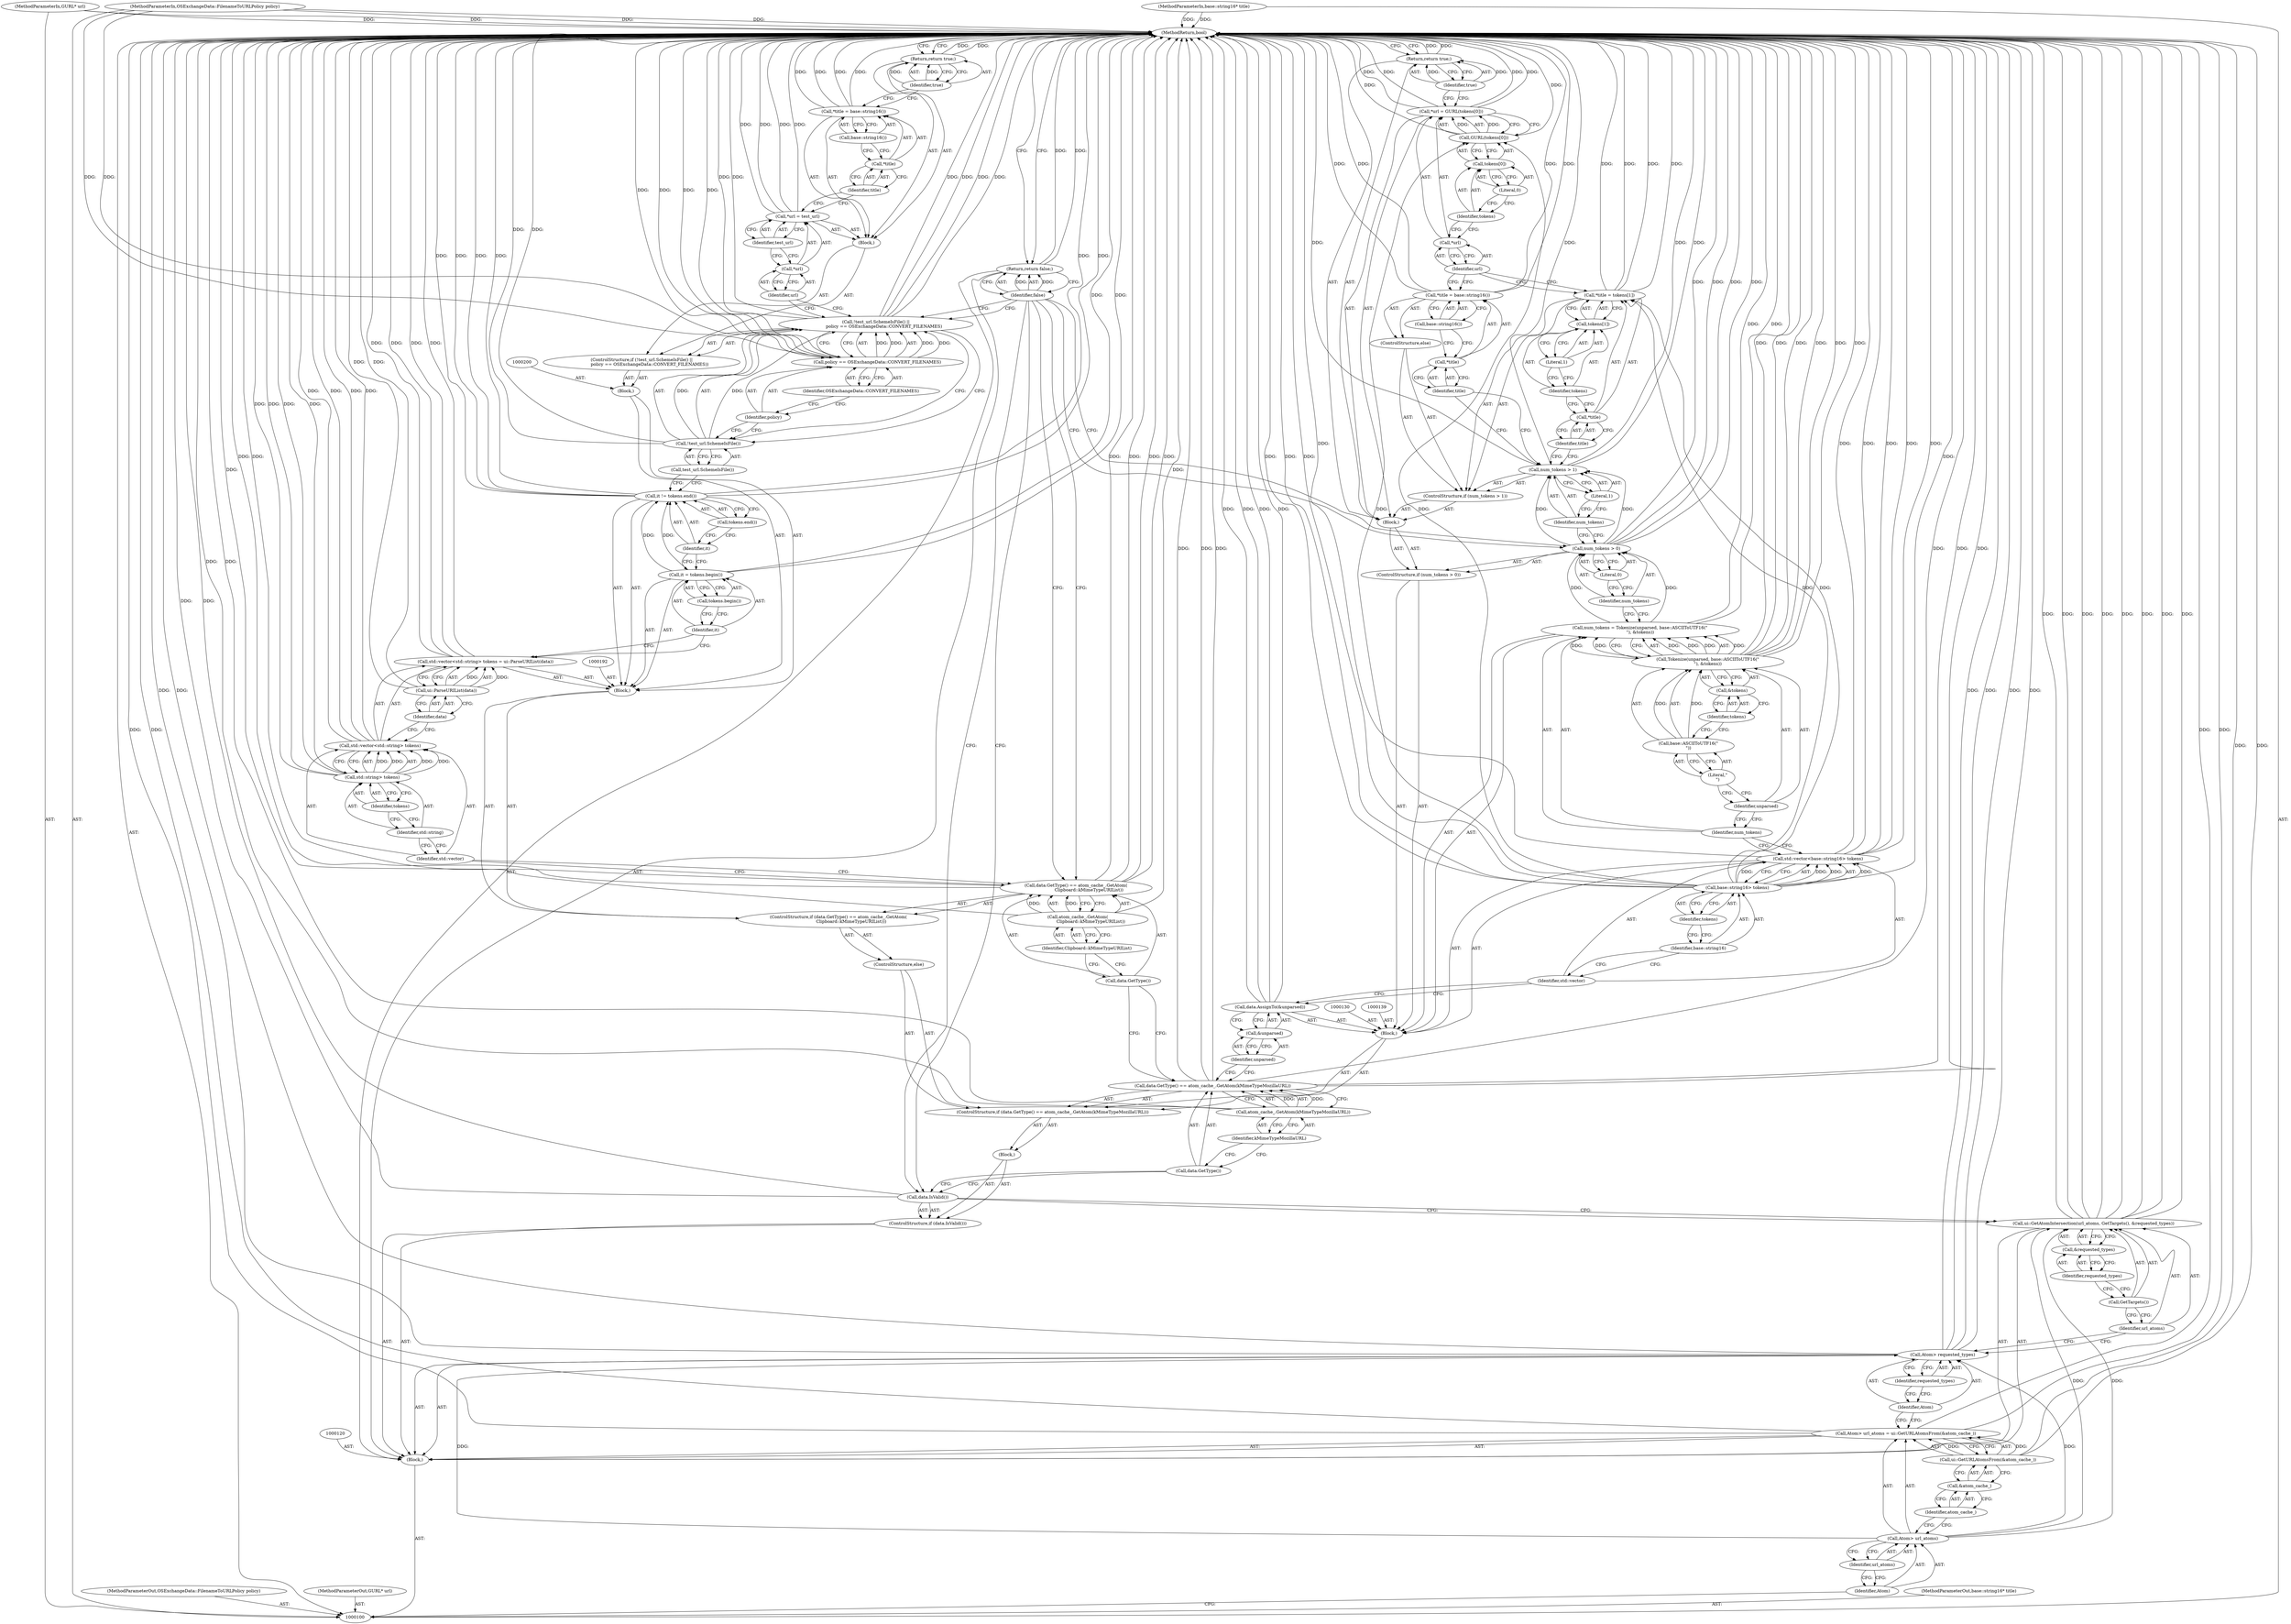 digraph "0_Chrome_1161a49d663dd395bd639549c2dfe7324f847938_8" {
"1000221" [label="(MethodReturn,bool)"];
"1000121" [label="(ControlStructure,if (data.IsValid()))"];
"1000123" [label="(Block,)"];
"1000122" [label="(Call,data.IsValid())"];
"1000127" [label="(Call,atom_cache_.GetAtom(kMimeTypeMozillaURL))"];
"1000124" [label="(ControlStructure,if (data.GetType() == atom_cache_.GetAtom(kMimeTypeMozillaURL)))"];
"1000128" [label="(Identifier,kMimeTypeMozillaURL)"];
"1000125" [label="(Call,data.GetType() == atom_cache_.GetAtom(kMimeTypeMozillaURL))"];
"1000126" [label="(Call,data.GetType())"];
"1000132" [label="(Call,&unparsed)"];
"1000133" [label="(Identifier,unparsed)"];
"1000131" [label="(Call,data.AssignTo(&unparsed))"];
"1000136" [label="(Call,base::string16> tokens)"];
"1000137" [label="(Identifier,base::string16)"];
"1000138" [label="(Identifier,tokens)"];
"1000134" [label="(Call,std::vector<base::string16> tokens)"];
"1000135" [label="(Identifier,std::vector)"];
"1000140" [label="(Call,num_tokens = Tokenize(unparsed, base::ASCIIToUTF16(\"\n\"), &tokens))"];
"1000141" [label="(Identifier,num_tokens)"];
"1000142" [label="(Call,Tokenize(unparsed, base::ASCIIToUTF16(\"\n\"), &tokens))"];
"1000143" [label="(Identifier,unparsed)"];
"1000144" [label="(Call,base::ASCIIToUTF16(\"\n\"))"];
"1000129" [label="(Block,)"];
"1000145" [label="(Literal,\"\n\")"];
"1000146" [label="(Call,&tokens)"];
"1000147" [label="(Identifier,tokens)"];
"1000149" [label="(Call,num_tokens > 0)"];
"1000150" [label="(Identifier,num_tokens)"];
"1000151" [label="(Literal,0)"];
"1000152" [label="(Block,)"];
"1000148" [label="(ControlStructure,if (num_tokens > 0))"];
"1000154" [label="(Call,num_tokens > 1)"];
"1000155" [label="(Identifier,num_tokens)"];
"1000156" [label="(Literal,1)"];
"1000153" [label="(ControlStructure,if (num_tokens > 1))"];
"1000101" [label="(MethodParameterIn,OSExchangeData::FilenameToURLPolicy policy)"];
"1000340" [label="(MethodParameterOut,OSExchangeData::FilenameToURLPolicy policy)"];
"1000157" [label="(Call,*title = tokens[1])"];
"1000158" [label="(Call,*title)"];
"1000159" [label="(Identifier,title)"];
"1000160" [label="(Call,tokens[1])"];
"1000161" [label="(Identifier,tokens)"];
"1000162" [label="(Literal,1)"];
"1000163" [label="(ControlStructure,else)"];
"1000164" [label="(Call,*title = base::string16())"];
"1000165" [label="(Call,*title)"];
"1000166" [label="(Identifier,title)"];
"1000167" [label="(Call,base::string16())"];
"1000171" [label="(Call,GURL(tokens[0]))"];
"1000172" [label="(Call,tokens[0])"];
"1000173" [label="(Identifier,tokens)"];
"1000174" [label="(Literal,0)"];
"1000168" [label="(Call,*url = GURL(tokens[0]))"];
"1000169" [label="(Call,*url)"];
"1000170" [label="(Identifier,url)"];
"1000176" [label="(Identifier,true)"];
"1000175" [label="(Return,return true;)"];
"1000178" [label="(ControlStructure,if (data.GetType() == atom_cache_.GetAtom(\n                   Clipboard::kMimeTypeURIList)))"];
"1000179" [label="(Call,data.GetType() == atom_cache_.GetAtom(\n                   Clipboard::kMimeTypeURIList))"];
"1000180" [label="(Call,data.GetType())"];
"1000181" [label="(Call,atom_cache_.GetAtom(\n                   Clipboard::kMimeTypeURIList))"];
"1000177" [label="(ControlStructure,else)"];
"1000182" [label="(Identifier,Clipboard::kMimeTypeURIList)"];
"1000187" [label="(Call,std::string> tokens)"];
"1000188" [label="(Identifier,std::string)"];
"1000189" [label="(Identifier,tokens)"];
"1000190" [label="(Call,ui::ParseURIList(data))"];
"1000191" [label="(Identifier,data)"];
"1000184" [label="(Call,std::vector<std::string> tokens = ui::ParseURIList(data))"];
"1000185" [label="(Call,std::vector<std::string> tokens)"];
"1000186" [label="(Identifier,std::vector)"];
"1000102" [label="(MethodParameterIn,GURL* url)"];
"1000341" [label="(MethodParameterOut,GURL* url)"];
"1000183" [label="(Block,)"];
"1000193" [label="(Call,it = tokens.begin())"];
"1000194" [label="(Identifier,it)"];
"1000195" [label="(Call,tokens.begin())"];
"1000196" [label="(Call,it != tokens.end())"];
"1000197" [label="(Identifier,it)"];
"1000198" [label="(Call,tokens.end())"];
"1000199" [label="(Block,)"];
"1000202" [label="(Call,!test_url.SchemeIsFile() ||\n            policy == OSExchangeData::CONVERT_FILENAMES)"];
"1000203" [label="(Call,!test_url.SchemeIsFile())"];
"1000204" [label="(Call,test_url.SchemeIsFile())"];
"1000201" [label="(ControlStructure,if (!test_url.SchemeIsFile() ||\n            policy == OSExchangeData::CONVERT_FILENAMES))"];
"1000205" [label="(Call,policy == OSExchangeData::CONVERT_FILENAMES)"];
"1000206" [label="(Identifier,policy)"];
"1000207" [label="(Identifier,OSExchangeData::CONVERT_FILENAMES)"];
"1000208" [label="(Block,)"];
"1000209" [label="(Call,*url = test_url)"];
"1000210" [label="(Call,*url)"];
"1000211" [label="(Identifier,url)"];
"1000212" [label="(Identifier,test_url)"];
"1000213" [label="(Call,*title = base::string16())"];
"1000214" [label="(Call,*title)"];
"1000215" [label="(Identifier,title)"];
"1000216" [label="(Call,base::string16())"];
"1000217" [label="(Return,return true;)"];
"1000218" [label="(Identifier,true)"];
"1000104" [label="(Block,)"];
"1000103" [label="(MethodParameterIn,base::string16* title)"];
"1000342" [label="(MethodParameterOut,base::string16* title)"];
"1000219" [label="(Return,return false;)"];
"1000220" [label="(Identifier,false)"];
"1000105" [label="(Call,Atom> url_atoms = ui::GetURLAtomsFrom(&atom_cache_))"];
"1000106" [label="(Call,Atom> url_atoms)"];
"1000107" [label="(Identifier,Atom)"];
"1000108" [label="(Identifier,url_atoms)"];
"1000109" [label="(Call,ui::GetURLAtomsFrom(&atom_cache_))"];
"1000110" [label="(Call,&atom_cache_)"];
"1000111" [label="(Identifier,atom_cache_)"];
"1000112" [label="(Call,Atom> requested_types)"];
"1000113" [label="(Identifier,Atom)"];
"1000114" [label="(Identifier,requested_types)"];
"1000115" [label="(Call,ui::GetAtomIntersection(url_atoms, GetTargets(), &requested_types))"];
"1000116" [label="(Identifier,url_atoms)"];
"1000117" [label="(Call,GetTargets())"];
"1000118" [label="(Call,&requested_types)"];
"1000119" [label="(Identifier,requested_types)"];
"1000221" -> "1000100"  [label="AST: "];
"1000221" -> "1000175"  [label="CFG: "];
"1000221" -> "1000217"  [label="CFG: "];
"1000221" -> "1000219"  [label="CFG: "];
"1000217" -> "1000221"  [label="DDG: "];
"1000219" -> "1000221"  [label="DDG: "];
"1000175" -> "1000221"  [label="DDG: "];
"1000125" -> "1000221"  [label="DDG: "];
"1000125" -> "1000221"  [label="DDG: "];
"1000125" -> "1000221"  [label="DDG: "];
"1000184" -> "1000221"  [label="DDG: "];
"1000184" -> "1000221"  [label="DDG: "];
"1000209" -> "1000221"  [label="DDG: "];
"1000209" -> "1000221"  [label="DDG: "];
"1000179" -> "1000221"  [label="DDG: "];
"1000179" -> "1000221"  [label="DDG: "];
"1000179" -> "1000221"  [label="DDG: "];
"1000149" -> "1000221"  [label="DDG: "];
"1000149" -> "1000221"  [label="DDG: "];
"1000115" -> "1000221"  [label="DDG: "];
"1000115" -> "1000221"  [label="DDG: "];
"1000115" -> "1000221"  [label="DDG: "];
"1000115" -> "1000221"  [label="DDG: "];
"1000196" -> "1000221"  [label="DDG: "];
"1000196" -> "1000221"  [label="DDG: "];
"1000196" -> "1000221"  [label="DDG: "];
"1000202" -> "1000221"  [label="DDG: "];
"1000202" -> "1000221"  [label="DDG: "];
"1000202" -> "1000221"  [label="DDG: "];
"1000181" -> "1000221"  [label="DDG: "];
"1000187" -> "1000221"  [label="DDG: "];
"1000187" -> "1000221"  [label="DDG: "];
"1000185" -> "1000221"  [label="DDG: "];
"1000185" -> "1000221"  [label="DDG: "];
"1000171" -> "1000221"  [label="DDG: "];
"1000140" -> "1000221"  [label="DDG: "];
"1000168" -> "1000221"  [label="DDG: "];
"1000168" -> "1000221"  [label="DDG: "];
"1000213" -> "1000221"  [label="DDG: "];
"1000213" -> "1000221"  [label="DDG: "];
"1000112" -> "1000221"  [label="DDG: "];
"1000112" -> "1000221"  [label="DDG: "];
"1000112" -> "1000221"  [label="DDG: "];
"1000157" -> "1000221"  [label="DDG: "];
"1000157" -> "1000221"  [label="DDG: "];
"1000205" -> "1000221"  [label="DDG: "];
"1000205" -> "1000221"  [label="DDG: "];
"1000131" -> "1000221"  [label="DDG: "];
"1000131" -> "1000221"  [label="DDG: "];
"1000193" -> "1000221"  [label="DDG: "];
"1000154" -> "1000221"  [label="DDG: "];
"1000154" -> "1000221"  [label="DDG: "];
"1000142" -> "1000221"  [label="DDG: "];
"1000142" -> "1000221"  [label="DDG: "];
"1000142" -> "1000221"  [label="DDG: "];
"1000164" -> "1000221"  [label="DDG: "];
"1000164" -> "1000221"  [label="DDG: "];
"1000134" -> "1000221"  [label="DDG: "];
"1000134" -> "1000221"  [label="DDG: "];
"1000134" -> "1000221"  [label="DDG: "];
"1000103" -> "1000221"  [label="DDG: "];
"1000190" -> "1000221"  [label="DDG: "];
"1000102" -> "1000221"  [label="DDG: "];
"1000101" -> "1000221"  [label="DDG: "];
"1000109" -> "1000221"  [label="DDG: "];
"1000122" -> "1000221"  [label="DDG: "];
"1000127" -> "1000221"  [label="DDG: "];
"1000136" -> "1000221"  [label="DDG: "];
"1000136" -> "1000221"  [label="DDG: "];
"1000105" -> "1000221"  [label="DDG: "];
"1000105" -> "1000221"  [label="DDG: "];
"1000203" -> "1000221"  [label="DDG: "];
"1000121" -> "1000104"  [label="AST: "];
"1000122" -> "1000121"  [label="AST: "];
"1000123" -> "1000121"  [label="AST: "];
"1000123" -> "1000121"  [label="AST: "];
"1000124" -> "1000123"  [label="AST: "];
"1000122" -> "1000121"  [label="AST: "];
"1000122" -> "1000115"  [label="CFG: "];
"1000126" -> "1000122"  [label="CFG: "];
"1000220" -> "1000122"  [label="CFG: "];
"1000122" -> "1000221"  [label="DDG: "];
"1000127" -> "1000125"  [label="AST: "];
"1000127" -> "1000128"  [label="CFG: "];
"1000128" -> "1000127"  [label="AST: "];
"1000125" -> "1000127"  [label="CFG: "];
"1000127" -> "1000221"  [label="DDG: "];
"1000127" -> "1000125"  [label="DDG: "];
"1000124" -> "1000123"  [label="AST: "];
"1000125" -> "1000124"  [label="AST: "];
"1000129" -> "1000124"  [label="AST: "];
"1000177" -> "1000124"  [label="AST: "];
"1000128" -> "1000127"  [label="AST: "];
"1000128" -> "1000126"  [label="CFG: "];
"1000127" -> "1000128"  [label="CFG: "];
"1000125" -> "1000124"  [label="AST: "];
"1000125" -> "1000127"  [label="CFG: "];
"1000126" -> "1000125"  [label="AST: "];
"1000127" -> "1000125"  [label="AST: "];
"1000133" -> "1000125"  [label="CFG: "];
"1000180" -> "1000125"  [label="CFG: "];
"1000125" -> "1000221"  [label="DDG: "];
"1000125" -> "1000221"  [label="DDG: "];
"1000125" -> "1000221"  [label="DDG: "];
"1000127" -> "1000125"  [label="DDG: "];
"1000126" -> "1000125"  [label="AST: "];
"1000126" -> "1000122"  [label="CFG: "];
"1000128" -> "1000126"  [label="CFG: "];
"1000132" -> "1000131"  [label="AST: "];
"1000132" -> "1000133"  [label="CFG: "];
"1000133" -> "1000132"  [label="AST: "];
"1000131" -> "1000132"  [label="CFG: "];
"1000133" -> "1000132"  [label="AST: "];
"1000133" -> "1000125"  [label="CFG: "];
"1000132" -> "1000133"  [label="CFG: "];
"1000131" -> "1000129"  [label="AST: "];
"1000131" -> "1000132"  [label="CFG: "];
"1000132" -> "1000131"  [label="AST: "];
"1000135" -> "1000131"  [label="CFG: "];
"1000131" -> "1000221"  [label="DDG: "];
"1000131" -> "1000221"  [label="DDG: "];
"1000136" -> "1000134"  [label="AST: "];
"1000136" -> "1000138"  [label="CFG: "];
"1000137" -> "1000136"  [label="AST: "];
"1000138" -> "1000136"  [label="AST: "];
"1000134" -> "1000136"  [label="CFG: "];
"1000136" -> "1000221"  [label="DDG: "];
"1000136" -> "1000221"  [label="DDG: "];
"1000136" -> "1000134"  [label="DDG: "];
"1000136" -> "1000134"  [label="DDG: "];
"1000136" -> "1000157"  [label="DDG: "];
"1000136" -> "1000171"  [label="DDG: "];
"1000137" -> "1000136"  [label="AST: "];
"1000137" -> "1000135"  [label="CFG: "];
"1000138" -> "1000137"  [label="CFG: "];
"1000138" -> "1000136"  [label="AST: "];
"1000138" -> "1000137"  [label="CFG: "];
"1000136" -> "1000138"  [label="CFG: "];
"1000134" -> "1000129"  [label="AST: "];
"1000134" -> "1000136"  [label="CFG: "];
"1000135" -> "1000134"  [label="AST: "];
"1000136" -> "1000134"  [label="AST: "];
"1000141" -> "1000134"  [label="CFG: "];
"1000134" -> "1000221"  [label="DDG: "];
"1000134" -> "1000221"  [label="DDG: "];
"1000134" -> "1000221"  [label="DDG: "];
"1000136" -> "1000134"  [label="DDG: "];
"1000136" -> "1000134"  [label="DDG: "];
"1000135" -> "1000134"  [label="AST: "];
"1000135" -> "1000131"  [label="CFG: "];
"1000137" -> "1000135"  [label="CFG: "];
"1000140" -> "1000129"  [label="AST: "];
"1000140" -> "1000142"  [label="CFG: "];
"1000141" -> "1000140"  [label="AST: "];
"1000142" -> "1000140"  [label="AST: "];
"1000150" -> "1000140"  [label="CFG: "];
"1000140" -> "1000221"  [label="DDG: "];
"1000142" -> "1000140"  [label="DDG: "];
"1000142" -> "1000140"  [label="DDG: "];
"1000142" -> "1000140"  [label="DDG: "];
"1000140" -> "1000149"  [label="DDG: "];
"1000141" -> "1000140"  [label="AST: "];
"1000141" -> "1000134"  [label="CFG: "];
"1000143" -> "1000141"  [label="CFG: "];
"1000142" -> "1000140"  [label="AST: "];
"1000142" -> "1000146"  [label="CFG: "];
"1000143" -> "1000142"  [label="AST: "];
"1000144" -> "1000142"  [label="AST: "];
"1000146" -> "1000142"  [label="AST: "];
"1000140" -> "1000142"  [label="CFG: "];
"1000142" -> "1000221"  [label="DDG: "];
"1000142" -> "1000221"  [label="DDG: "];
"1000142" -> "1000221"  [label="DDG: "];
"1000142" -> "1000140"  [label="DDG: "];
"1000142" -> "1000140"  [label="DDG: "];
"1000142" -> "1000140"  [label="DDG: "];
"1000144" -> "1000142"  [label="DDG: "];
"1000143" -> "1000142"  [label="AST: "];
"1000143" -> "1000141"  [label="CFG: "];
"1000145" -> "1000143"  [label="CFG: "];
"1000144" -> "1000142"  [label="AST: "];
"1000144" -> "1000145"  [label="CFG: "];
"1000145" -> "1000144"  [label="AST: "];
"1000147" -> "1000144"  [label="CFG: "];
"1000144" -> "1000142"  [label="DDG: "];
"1000129" -> "1000124"  [label="AST: "];
"1000130" -> "1000129"  [label="AST: "];
"1000131" -> "1000129"  [label="AST: "];
"1000134" -> "1000129"  [label="AST: "];
"1000139" -> "1000129"  [label="AST: "];
"1000140" -> "1000129"  [label="AST: "];
"1000148" -> "1000129"  [label="AST: "];
"1000145" -> "1000144"  [label="AST: "];
"1000145" -> "1000143"  [label="CFG: "];
"1000144" -> "1000145"  [label="CFG: "];
"1000146" -> "1000142"  [label="AST: "];
"1000146" -> "1000147"  [label="CFG: "];
"1000147" -> "1000146"  [label="AST: "];
"1000142" -> "1000146"  [label="CFG: "];
"1000147" -> "1000146"  [label="AST: "];
"1000147" -> "1000144"  [label="CFG: "];
"1000146" -> "1000147"  [label="CFG: "];
"1000149" -> "1000148"  [label="AST: "];
"1000149" -> "1000151"  [label="CFG: "];
"1000150" -> "1000149"  [label="AST: "];
"1000151" -> "1000149"  [label="AST: "];
"1000155" -> "1000149"  [label="CFG: "];
"1000220" -> "1000149"  [label="CFG: "];
"1000149" -> "1000221"  [label="DDG: "];
"1000149" -> "1000221"  [label="DDG: "];
"1000140" -> "1000149"  [label="DDG: "];
"1000149" -> "1000154"  [label="DDG: "];
"1000150" -> "1000149"  [label="AST: "];
"1000150" -> "1000140"  [label="CFG: "];
"1000151" -> "1000150"  [label="CFG: "];
"1000151" -> "1000149"  [label="AST: "];
"1000151" -> "1000150"  [label="CFG: "];
"1000149" -> "1000151"  [label="CFG: "];
"1000152" -> "1000148"  [label="AST: "];
"1000153" -> "1000152"  [label="AST: "];
"1000168" -> "1000152"  [label="AST: "];
"1000175" -> "1000152"  [label="AST: "];
"1000148" -> "1000129"  [label="AST: "];
"1000149" -> "1000148"  [label="AST: "];
"1000152" -> "1000148"  [label="AST: "];
"1000154" -> "1000153"  [label="AST: "];
"1000154" -> "1000156"  [label="CFG: "];
"1000155" -> "1000154"  [label="AST: "];
"1000156" -> "1000154"  [label="AST: "];
"1000159" -> "1000154"  [label="CFG: "];
"1000166" -> "1000154"  [label="CFG: "];
"1000154" -> "1000221"  [label="DDG: "];
"1000154" -> "1000221"  [label="DDG: "];
"1000149" -> "1000154"  [label="DDG: "];
"1000155" -> "1000154"  [label="AST: "];
"1000155" -> "1000149"  [label="CFG: "];
"1000156" -> "1000155"  [label="CFG: "];
"1000156" -> "1000154"  [label="AST: "];
"1000156" -> "1000155"  [label="CFG: "];
"1000154" -> "1000156"  [label="CFG: "];
"1000153" -> "1000152"  [label="AST: "];
"1000154" -> "1000153"  [label="AST: "];
"1000157" -> "1000153"  [label="AST: "];
"1000163" -> "1000153"  [label="AST: "];
"1000101" -> "1000100"  [label="AST: "];
"1000101" -> "1000221"  [label="DDG: "];
"1000101" -> "1000205"  [label="DDG: "];
"1000340" -> "1000100"  [label="AST: "];
"1000157" -> "1000153"  [label="AST: "];
"1000157" -> "1000160"  [label="CFG: "];
"1000158" -> "1000157"  [label="AST: "];
"1000160" -> "1000157"  [label="AST: "];
"1000170" -> "1000157"  [label="CFG: "];
"1000157" -> "1000221"  [label="DDG: "];
"1000157" -> "1000221"  [label="DDG: "];
"1000136" -> "1000157"  [label="DDG: "];
"1000158" -> "1000157"  [label="AST: "];
"1000158" -> "1000159"  [label="CFG: "];
"1000159" -> "1000158"  [label="AST: "];
"1000161" -> "1000158"  [label="CFG: "];
"1000159" -> "1000158"  [label="AST: "];
"1000159" -> "1000154"  [label="CFG: "];
"1000158" -> "1000159"  [label="CFG: "];
"1000160" -> "1000157"  [label="AST: "];
"1000160" -> "1000162"  [label="CFG: "];
"1000161" -> "1000160"  [label="AST: "];
"1000162" -> "1000160"  [label="AST: "];
"1000157" -> "1000160"  [label="CFG: "];
"1000161" -> "1000160"  [label="AST: "];
"1000161" -> "1000158"  [label="CFG: "];
"1000162" -> "1000161"  [label="CFG: "];
"1000162" -> "1000160"  [label="AST: "];
"1000162" -> "1000161"  [label="CFG: "];
"1000160" -> "1000162"  [label="CFG: "];
"1000163" -> "1000153"  [label="AST: "];
"1000164" -> "1000163"  [label="AST: "];
"1000164" -> "1000163"  [label="AST: "];
"1000164" -> "1000167"  [label="CFG: "];
"1000165" -> "1000164"  [label="AST: "];
"1000167" -> "1000164"  [label="AST: "];
"1000170" -> "1000164"  [label="CFG: "];
"1000164" -> "1000221"  [label="DDG: "];
"1000164" -> "1000221"  [label="DDG: "];
"1000165" -> "1000164"  [label="AST: "];
"1000165" -> "1000166"  [label="CFG: "];
"1000166" -> "1000165"  [label="AST: "];
"1000167" -> "1000165"  [label="CFG: "];
"1000166" -> "1000165"  [label="AST: "];
"1000166" -> "1000154"  [label="CFG: "];
"1000165" -> "1000166"  [label="CFG: "];
"1000167" -> "1000164"  [label="AST: "];
"1000167" -> "1000165"  [label="CFG: "];
"1000164" -> "1000167"  [label="CFG: "];
"1000171" -> "1000168"  [label="AST: "];
"1000171" -> "1000172"  [label="CFG: "];
"1000172" -> "1000171"  [label="AST: "];
"1000168" -> "1000171"  [label="CFG: "];
"1000171" -> "1000221"  [label="DDG: "];
"1000171" -> "1000168"  [label="DDG: "];
"1000136" -> "1000171"  [label="DDG: "];
"1000172" -> "1000171"  [label="AST: "];
"1000172" -> "1000174"  [label="CFG: "];
"1000173" -> "1000172"  [label="AST: "];
"1000174" -> "1000172"  [label="AST: "];
"1000171" -> "1000172"  [label="CFG: "];
"1000173" -> "1000172"  [label="AST: "];
"1000173" -> "1000169"  [label="CFG: "];
"1000174" -> "1000173"  [label="CFG: "];
"1000174" -> "1000172"  [label="AST: "];
"1000174" -> "1000173"  [label="CFG: "];
"1000172" -> "1000174"  [label="CFG: "];
"1000168" -> "1000152"  [label="AST: "];
"1000168" -> "1000171"  [label="CFG: "];
"1000169" -> "1000168"  [label="AST: "];
"1000171" -> "1000168"  [label="AST: "];
"1000176" -> "1000168"  [label="CFG: "];
"1000168" -> "1000221"  [label="DDG: "];
"1000168" -> "1000221"  [label="DDG: "];
"1000171" -> "1000168"  [label="DDG: "];
"1000169" -> "1000168"  [label="AST: "];
"1000169" -> "1000170"  [label="CFG: "];
"1000170" -> "1000169"  [label="AST: "];
"1000173" -> "1000169"  [label="CFG: "];
"1000170" -> "1000169"  [label="AST: "];
"1000170" -> "1000157"  [label="CFG: "];
"1000170" -> "1000164"  [label="CFG: "];
"1000169" -> "1000170"  [label="CFG: "];
"1000176" -> "1000175"  [label="AST: "];
"1000176" -> "1000168"  [label="CFG: "];
"1000175" -> "1000176"  [label="CFG: "];
"1000176" -> "1000175"  [label="DDG: "];
"1000175" -> "1000152"  [label="AST: "];
"1000175" -> "1000176"  [label="CFG: "];
"1000176" -> "1000175"  [label="AST: "];
"1000221" -> "1000175"  [label="CFG: "];
"1000175" -> "1000221"  [label="DDG: "];
"1000176" -> "1000175"  [label="DDG: "];
"1000178" -> "1000177"  [label="AST: "];
"1000179" -> "1000178"  [label="AST: "];
"1000183" -> "1000178"  [label="AST: "];
"1000179" -> "1000178"  [label="AST: "];
"1000179" -> "1000181"  [label="CFG: "];
"1000180" -> "1000179"  [label="AST: "];
"1000181" -> "1000179"  [label="AST: "];
"1000186" -> "1000179"  [label="CFG: "];
"1000220" -> "1000179"  [label="CFG: "];
"1000179" -> "1000221"  [label="DDG: "];
"1000179" -> "1000221"  [label="DDG: "];
"1000179" -> "1000221"  [label="DDG: "];
"1000181" -> "1000179"  [label="DDG: "];
"1000180" -> "1000179"  [label="AST: "];
"1000180" -> "1000125"  [label="CFG: "];
"1000182" -> "1000180"  [label="CFG: "];
"1000181" -> "1000179"  [label="AST: "];
"1000181" -> "1000182"  [label="CFG: "];
"1000182" -> "1000181"  [label="AST: "];
"1000179" -> "1000181"  [label="CFG: "];
"1000181" -> "1000221"  [label="DDG: "];
"1000181" -> "1000179"  [label="DDG: "];
"1000177" -> "1000124"  [label="AST: "];
"1000178" -> "1000177"  [label="AST: "];
"1000182" -> "1000181"  [label="AST: "];
"1000182" -> "1000180"  [label="CFG: "];
"1000181" -> "1000182"  [label="CFG: "];
"1000187" -> "1000185"  [label="AST: "];
"1000187" -> "1000189"  [label="CFG: "];
"1000188" -> "1000187"  [label="AST: "];
"1000189" -> "1000187"  [label="AST: "];
"1000185" -> "1000187"  [label="CFG: "];
"1000187" -> "1000221"  [label="DDG: "];
"1000187" -> "1000221"  [label="DDG: "];
"1000187" -> "1000185"  [label="DDG: "];
"1000187" -> "1000185"  [label="DDG: "];
"1000188" -> "1000187"  [label="AST: "];
"1000188" -> "1000186"  [label="CFG: "];
"1000189" -> "1000188"  [label="CFG: "];
"1000189" -> "1000187"  [label="AST: "];
"1000189" -> "1000188"  [label="CFG: "];
"1000187" -> "1000189"  [label="CFG: "];
"1000190" -> "1000184"  [label="AST: "];
"1000190" -> "1000191"  [label="CFG: "];
"1000191" -> "1000190"  [label="AST: "];
"1000184" -> "1000190"  [label="CFG: "];
"1000190" -> "1000221"  [label="DDG: "];
"1000190" -> "1000184"  [label="DDG: "];
"1000191" -> "1000190"  [label="AST: "];
"1000191" -> "1000185"  [label="CFG: "];
"1000190" -> "1000191"  [label="CFG: "];
"1000184" -> "1000183"  [label="AST: "];
"1000184" -> "1000190"  [label="CFG: "];
"1000185" -> "1000184"  [label="AST: "];
"1000190" -> "1000184"  [label="AST: "];
"1000194" -> "1000184"  [label="CFG: "];
"1000184" -> "1000221"  [label="DDG: "];
"1000184" -> "1000221"  [label="DDG: "];
"1000190" -> "1000184"  [label="DDG: "];
"1000185" -> "1000184"  [label="AST: "];
"1000185" -> "1000187"  [label="CFG: "];
"1000186" -> "1000185"  [label="AST: "];
"1000187" -> "1000185"  [label="AST: "];
"1000191" -> "1000185"  [label="CFG: "];
"1000185" -> "1000221"  [label="DDG: "];
"1000185" -> "1000221"  [label="DDG: "];
"1000187" -> "1000185"  [label="DDG: "];
"1000187" -> "1000185"  [label="DDG: "];
"1000186" -> "1000185"  [label="AST: "];
"1000186" -> "1000179"  [label="CFG: "];
"1000188" -> "1000186"  [label="CFG: "];
"1000102" -> "1000100"  [label="AST: "];
"1000102" -> "1000221"  [label="DDG: "];
"1000341" -> "1000100"  [label="AST: "];
"1000183" -> "1000178"  [label="AST: "];
"1000184" -> "1000183"  [label="AST: "];
"1000192" -> "1000183"  [label="AST: "];
"1000193" -> "1000183"  [label="AST: "];
"1000196" -> "1000183"  [label="AST: "];
"1000199" -> "1000183"  [label="AST: "];
"1000193" -> "1000183"  [label="AST: "];
"1000193" -> "1000195"  [label="CFG: "];
"1000194" -> "1000193"  [label="AST: "];
"1000195" -> "1000193"  [label="AST: "];
"1000197" -> "1000193"  [label="CFG: "];
"1000193" -> "1000221"  [label="DDG: "];
"1000193" -> "1000196"  [label="DDG: "];
"1000194" -> "1000193"  [label="AST: "];
"1000194" -> "1000184"  [label="CFG: "];
"1000195" -> "1000194"  [label="CFG: "];
"1000195" -> "1000193"  [label="AST: "];
"1000195" -> "1000194"  [label="CFG: "];
"1000193" -> "1000195"  [label="CFG: "];
"1000196" -> "1000183"  [label="AST: "];
"1000196" -> "1000198"  [label="CFG: "];
"1000197" -> "1000196"  [label="AST: "];
"1000198" -> "1000196"  [label="AST: "];
"1000204" -> "1000196"  [label="CFG: "];
"1000196" -> "1000221"  [label="DDG: "];
"1000196" -> "1000221"  [label="DDG: "];
"1000196" -> "1000221"  [label="DDG: "];
"1000193" -> "1000196"  [label="DDG: "];
"1000197" -> "1000196"  [label="AST: "];
"1000197" -> "1000193"  [label="CFG: "];
"1000198" -> "1000197"  [label="CFG: "];
"1000198" -> "1000196"  [label="AST: "];
"1000198" -> "1000197"  [label="CFG: "];
"1000196" -> "1000198"  [label="CFG: "];
"1000199" -> "1000183"  [label="AST: "];
"1000200" -> "1000199"  [label="AST: "];
"1000201" -> "1000199"  [label="AST: "];
"1000202" -> "1000201"  [label="AST: "];
"1000202" -> "1000203"  [label="CFG: "];
"1000202" -> "1000205"  [label="CFG: "];
"1000203" -> "1000202"  [label="AST: "];
"1000205" -> "1000202"  [label="AST: "];
"1000211" -> "1000202"  [label="CFG: "];
"1000220" -> "1000202"  [label="CFG: "];
"1000202" -> "1000221"  [label="DDG: "];
"1000202" -> "1000221"  [label="DDG: "];
"1000202" -> "1000221"  [label="DDG: "];
"1000203" -> "1000202"  [label="DDG: "];
"1000205" -> "1000202"  [label="DDG: "];
"1000205" -> "1000202"  [label="DDG: "];
"1000203" -> "1000202"  [label="AST: "];
"1000203" -> "1000204"  [label="CFG: "];
"1000204" -> "1000203"  [label="AST: "];
"1000206" -> "1000203"  [label="CFG: "];
"1000202" -> "1000203"  [label="CFG: "];
"1000203" -> "1000221"  [label="DDG: "];
"1000203" -> "1000202"  [label="DDG: "];
"1000204" -> "1000203"  [label="AST: "];
"1000204" -> "1000196"  [label="CFG: "];
"1000203" -> "1000204"  [label="CFG: "];
"1000201" -> "1000199"  [label="AST: "];
"1000202" -> "1000201"  [label="AST: "];
"1000208" -> "1000201"  [label="AST: "];
"1000205" -> "1000202"  [label="AST: "];
"1000205" -> "1000207"  [label="CFG: "];
"1000206" -> "1000205"  [label="AST: "];
"1000207" -> "1000205"  [label="AST: "];
"1000202" -> "1000205"  [label="CFG: "];
"1000205" -> "1000221"  [label="DDG: "];
"1000205" -> "1000221"  [label="DDG: "];
"1000205" -> "1000202"  [label="DDG: "];
"1000205" -> "1000202"  [label="DDG: "];
"1000101" -> "1000205"  [label="DDG: "];
"1000206" -> "1000205"  [label="AST: "];
"1000206" -> "1000203"  [label="CFG: "];
"1000207" -> "1000206"  [label="CFG: "];
"1000207" -> "1000205"  [label="AST: "];
"1000207" -> "1000206"  [label="CFG: "];
"1000205" -> "1000207"  [label="CFG: "];
"1000208" -> "1000201"  [label="AST: "];
"1000209" -> "1000208"  [label="AST: "];
"1000213" -> "1000208"  [label="AST: "];
"1000217" -> "1000208"  [label="AST: "];
"1000209" -> "1000208"  [label="AST: "];
"1000209" -> "1000212"  [label="CFG: "];
"1000210" -> "1000209"  [label="AST: "];
"1000212" -> "1000209"  [label="AST: "];
"1000215" -> "1000209"  [label="CFG: "];
"1000209" -> "1000221"  [label="DDG: "];
"1000209" -> "1000221"  [label="DDG: "];
"1000210" -> "1000209"  [label="AST: "];
"1000210" -> "1000211"  [label="CFG: "];
"1000211" -> "1000210"  [label="AST: "];
"1000212" -> "1000210"  [label="CFG: "];
"1000211" -> "1000210"  [label="AST: "];
"1000211" -> "1000202"  [label="CFG: "];
"1000210" -> "1000211"  [label="CFG: "];
"1000212" -> "1000209"  [label="AST: "];
"1000212" -> "1000210"  [label="CFG: "];
"1000209" -> "1000212"  [label="CFG: "];
"1000213" -> "1000208"  [label="AST: "];
"1000213" -> "1000216"  [label="CFG: "];
"1000214" -> "1000213"  [label="AST: "];
"1000216" -> "1000213"  [label="AST: "];
"1000218" -> "1000213"  [label="CFG: "];
"1000213" -> "1000221"  [label="DDG: "];
"1000213" -> "1000221"  [label="DDG: "];
"1000214" -> "1000213"  [label="AST: "];
"1000214" -> "1000215"  [label="CFG: "];
"1000215" -> "1000214"  [label="AST: "];
"1000216" -> "1000214"  [label="CFG: "];
"1000215" -> "1000214"  [label="AST: "];
"1000215" -> "1000209"  [label="CFG: "];
"1000214" -> "1000215"  [label="CFG: "];
"1000216" -> "1000213"  [label="AST: "];
"1000216" -> "1000214"  [label="CFG: "];
"1000213" -> "1000216"  [label="CFG: "];
"1000217" -> "1000208"  [label="AST: "];
"1000217" -> "1000218"  [label="CFG: "];
"1000218" -> "1000217"  [label="AST: "];
"1000221" -> "1000217"  [label="CFG: "];
"1000217" -> "1000221"  [label="DDG: "];
"1000218" -> "1000217"  [label="DDG: "];
"1000218" -> "1000217"  [label="AST: "];
"1000218" -> "1000213"  [label="CFG: "];
"1000217" -> "1000218"  [label="CFG: "];
"1000218" -> "1000217"  [label="DDG: "];
"1000104" -> "1000100"  [label="AST: "];
"1000105" -> "1000104"  [label="AST: "];
"1000112" -> "1000104"  [label="AST: "];
"1000115" -> "1000104"  [label="AST: "];
"1000120" -> "1000104"  [label="AST: "];
"1000121" -> "1000104"  [label="AST: "];
"1000219" -> "1000104"  [label="AST: "];
"1000103" -> "1000100"  [label="AST: "];
"1000103" -> "1000221"  [label="DDG: "];
"1000342" -> "1000100"  [label="AST: "];
"1000219" -> "1000104"  [label="AST: "];
"1000219" -> "1000220"  [label="CFG: "];
"1000220" -> "1000219"  [label="AST: "];
"1000221" -> "1000219"  [label="CFG: "];
"1000219" -> "1000221"  [label="DDG: "];
"1000220" -> "1000219"  [label="DDG: "];
"1000220" -> "1000219"  [label="AST: "];
"1000220" -> "1000149"  [label="CFG: "];
"1000220" -> "1000202"  [label="CFG: "];
"1000220" -> "1000179"  [label="CFG: "];
"1000220" -> "1000122"  [label="CFG: "];
"1000219" -> "1000220"  [label="CFG: "];
"1000220" -> "1000219"  [label="DDG: "];
"1000105" -> "1000104"  [label="AST: "];
"1000105" -> "1000109"  [label="CFG: "];
"1000106" -> "1000105"  [label="AST: "];
"1000109" -> "1000105"  [label="AST: "];
"1000113" -> "1000105"  [label="CFG: "];
"1000105" -> "1000221"  [label="DDG: "];
"1000105" -> "1000221"  [label="DDG: "];
"1000109" -> "1000105"  [label="DDG: "];
"1000106" -> "1000105"  [label="AST: "];
"1000106" -> "1000108"  [label="CFG: "];
"1000107" -> "1000106"  [label="AST: "];
"1000108" -> "1000106"  [label="AST: "];
"1000111" -> "1000106"  [label="CFG: "];
"1000106" -> "1000112"  [label="DDG: "];
"1000106" -> "1000115"  [label="DDG: "];
"1000107" -> "1000106"  [label="AST: "];
"1000107" -> "1000100"  [label="CFG: "];
"1000108" -> "1000107"  [label="CFG: "];
"1000108" -> "1000106"  [label="AST: "];
"1000108" -> "1000107"  [label="CFG: "];
"1000106" -> "1000108"  [label="CFG: "];
"1000109" -> "1000105"  [label="AST: "];
"1000109" -> "1000110"  [label="CFG: "];
"1000110" -> "1000109"  [label="AST: "];
"1000105" -> "1000109"  [label="CFG: "];
"1000109" -> "1000221"  [label="DDG: "];
"1000109" -> "1000105"  [label="DDG: "];
"1000110" -> "1000109"  [label="AST: "];
"1000110" -> "1000111"  [label="CFG: "];
"1000111" -> "1000110"  [label="AST: "];
"1000109" -> "1000110"  [label="CFG: "];
"1000111" -> "1000110"  [label="AST: "];
"1000111" -> "1000106"  [label="CFG: "];
"1000110" -> "1000111"  [label="CFG: "];
"1000112" -> "1000104"  [label="AST: "];
"1000112" -> "1000114"  [label="CFG: "];
"1000113" -> "1000112"  [label="AST: "];
"1000114" -> "1000112"  [label="AST: "];
"1000116" -> "1000112"  [label="CFG: "];
"1000112" -> "1000221"  [label="DDG: "];
"1000112" -> "1000221"  [label="DDG: "];
"1000112" -> "1000221"  [label="DDG: "];
"1000106" -> "1000112"  [label="DDG: "];
"1000113" -> "1000112"  [label="AST: "];
"1000113" -> "1000105"  [label="CFG: "];
"1000114" -> "1000113"  [label="CFG: "];
"1000114" -> "1000112"  [label="AST: "];
"1000114" -> "1000113"  [label="CFG: "];
"1000112" -> "1000114"  [label="CFG: "];
"1000115" -> "1000104"  [label="AST: "];
"1000115" -> "1000118"  [label="CFG: "];
"1000116" -> "1000115"  [label="AST: "];
"1000117" -> "1000115"  [label="AST: "];
"1000118" -> "1000115"  [label="AST: "];
"1000122" -> "1000115"  [label="CFG: "];
"1000115" -> "1000221"  [label="DDG: "];
"1000115" -> "1000221"  [label="DDG: "];
"1000115" -> "1000221"  [label="DDG: "];
"1000115" -> "1000221"  [label="DDG: "];
"1000106" -> "1000115"  [label="DDG: "];
"1000116" -> "1000115"  [label="AST: "];
"1000116" -> "1000112"  [label="CFG: "];
"1000117" -> "1000116"  [label="CFG: "];
"1000117" -> "1000115"  [label="AST: "];
"1000117" -> "1000116"  [label="CFG: "];
"1000119" -> "1000117"  [label="CFG: "];
"1000118" -> "1000115"  [label="AST: "];
"1000118" -> "1000119"  [label="CFG: "];
"1000119" -> "1000118"  [label="AST: "];
"1000115" -> "1000118"  [label="CFG: "];
"1000119" -> "1000118"  [label="AST: "];
"1000119" -> "1000117"  [label="CFG: "];
"1000118" -> "1000119"  [label="CFG: "];
}
